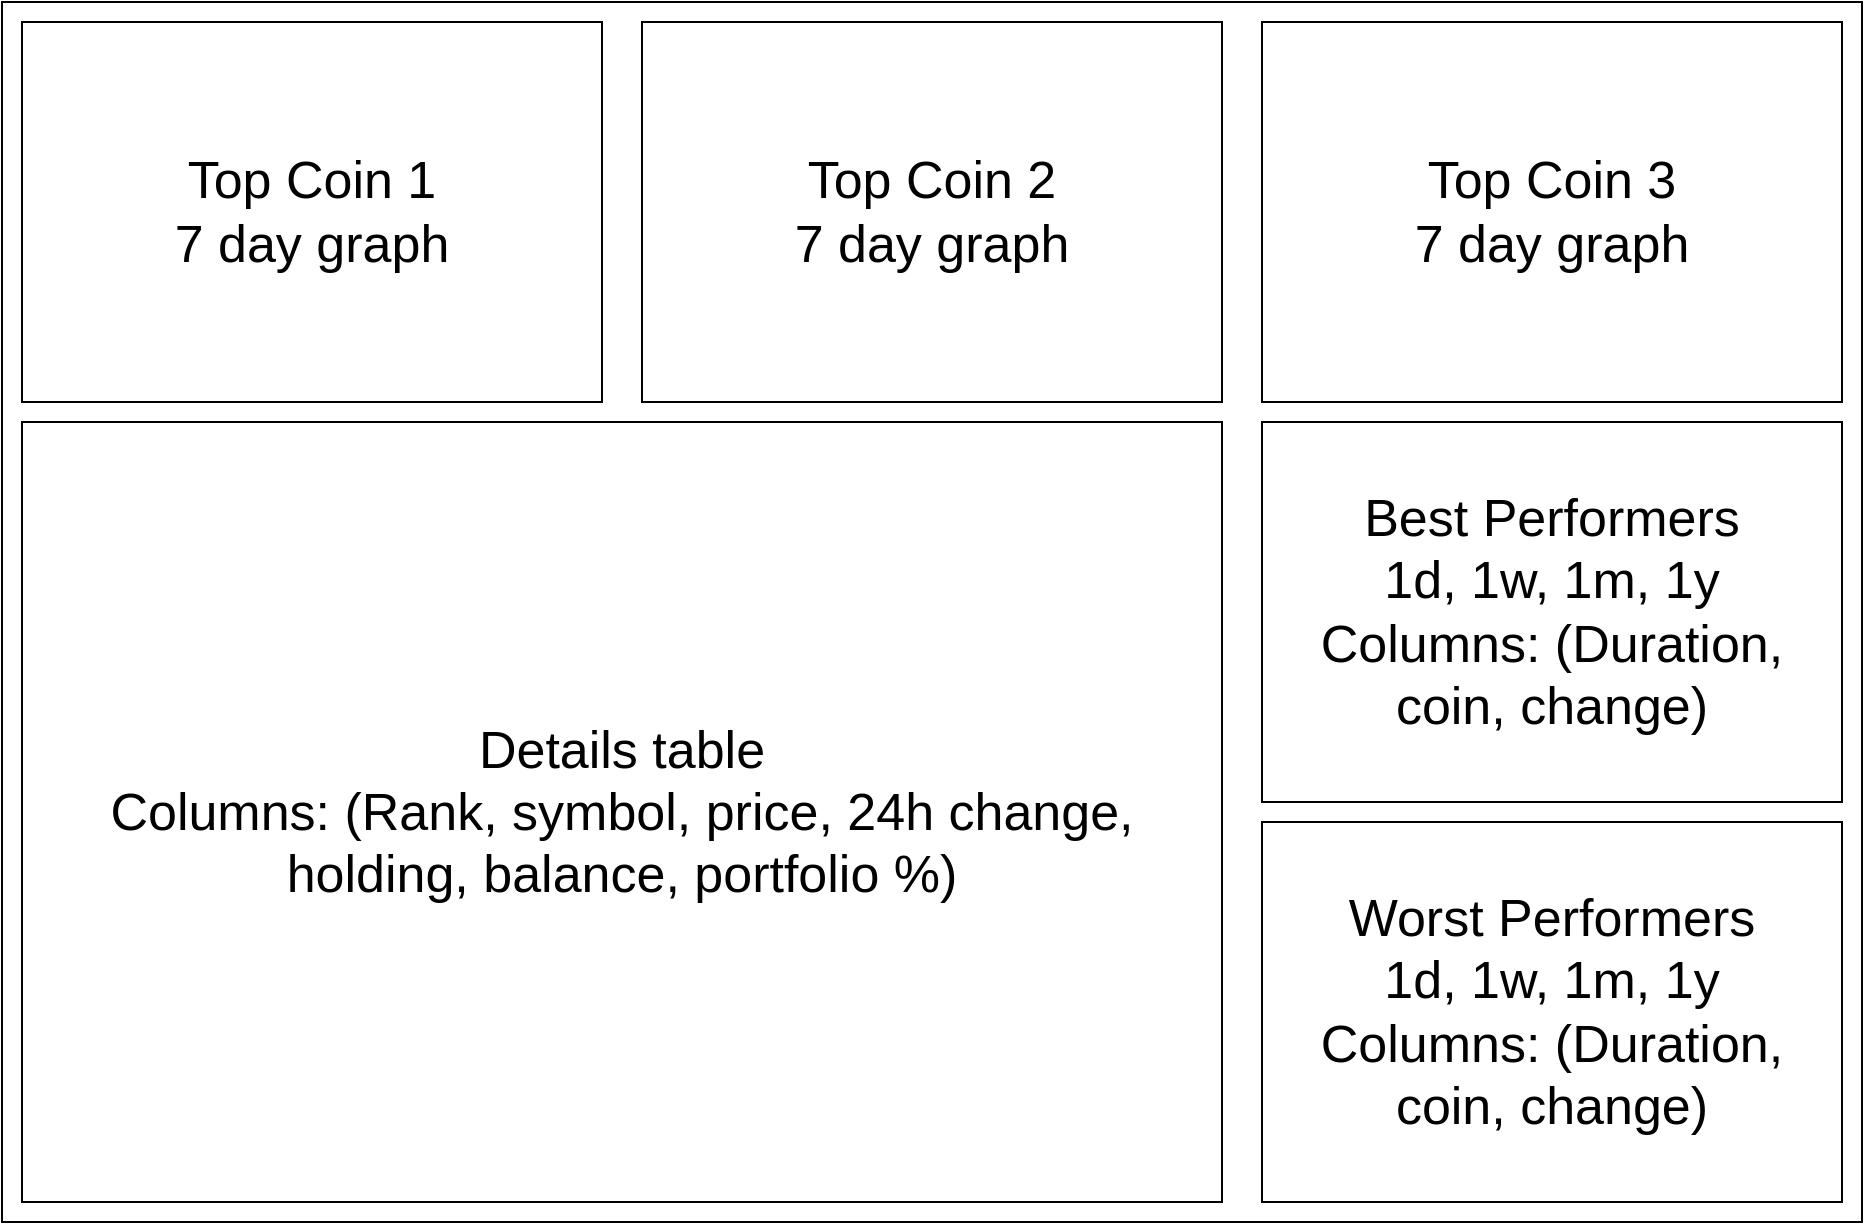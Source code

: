 <mxfile version="14.6.13" type="device"><diagram id="TROc6MaiWBimmZ-wDTfs" name="Page-1"><mxGraphModel dx="1422" dy="880" grid="1" gridSize="10" guides="1" tooltips="1" connect="1" arrows="1" fold="1" page="1" pageScale="1" pageWidth="827" pageHeight="1169" math="0" shadow="0"><root><mxCell id="0"/><mxCell id="1" parent="0"/><mxCell id="wKXwsQFLs9MlRn4i0EDl-1" value="&lt;meta charset=&quot;utf-8&quot;&gt;&lt;span style=&quot;color: rgb(0, 0, 0); font-family: helvetica; font-size: 12px; font-style: normal; font-weight: 400; letter-spacing: normal; text-align: center; text-indent: 0px; text-transform: none; word-spacing: 0px; background-color: rgb(248, 249, 250); display: inline; float: none;&quot;&gt;7 day graph&lt;/span&gt;" style="rounded=0;whiteSpace=wrap;html=1;fontSize=26;" vertex="1" parent="1"><mxGeometry x="110" y="190" width="930" height="610" as="geometry"/></mxCell><mxCell id="wKXwsQFLs9MlRn4i0EDl-2" value="Top Coin 1&lt;br style=&quot;font-size: 26px;&quot;&gt;7 day graph" style="rounded=0;whiteSpace=wrap;html=1;fontSize=26;" vertex="1" parent="1"><mxGeometry x="120" y="200" width="290" height="190" as="geometry"/></mxCell><mxCell id="wKXwsQFLs9MlRn4i0EDl-3" value="Top Coin 2&lt;br style=&quot;font-size: 26px;&quot;&gt;7 day graph" style="rounded=0;whiteSpace=wrap;html=1;fontSize=26;" vertex="1" parent="1"><mxGeometry x="430" y="200" width="290" height="190" as="geometry"/></mxCell><mxCell id="wKXwsQFLs9MlRn4i0EDl-4" value="Top Coin 3&lt;br style=&quot;font-size: 26px;&quot;&gt;7 day graph" style="rounded=0;whiteSpace=wrap;html=1;fontSize=26;" vertex="1" parent="1"><mxGeometry x="740" y="200" width="290" height="190" as="geometry"/></mxCell><mxCell id="wKXwsQFLs9MlRn4i0EDl-5" value="Details table&lt;br&gt;Columns: (Rank, symbol, price, 24h change, holding, balance, portfolio %)" style="rounded=0;whiteSpace=wrap;html=1;fontSize=26;" vertex="1" parent="1"><mxGeometry x="120" y="400" width="600" height="390" as="geometry"/></mxCell><mxCell id="wKXwsQFLs9MlRn4i0EDl-10" value="Worst Performers&lt;br style=&quot;font-size: 26px&quot;&gt;1d, 1w, 1m, 1y &lt;br style=&quot;font-size: 26px&quot;&gt;Columns: (Duration, coin, change)" style="rounded=0;whiteSpace=wrap;html=1;fontSize=26;" vertex="1" parent="1"><mxGeometry x="740" y="600" width="290" height="190" as="geometry"/></mxCell><mxCell id="wKXwsQFLs9MlRn4i0EDl-11" value="Best Performers&lt;br style=&quot;font-size: 26px&quot;&gt;1d, 1w, 1m, 1y &lt;br style=&quot;font-size: 26px&quot;&gt;Columns: (Duration, coin, change)" style="rounded=0;whiteSpace=wrap;html=1;fontSize=26;" vertex="1" parent="1"><mxGeometry x="740" y="400" width="290" height="190" as="geometry"/></mxCell></root></mxGraphModel></diagram></mxfile>